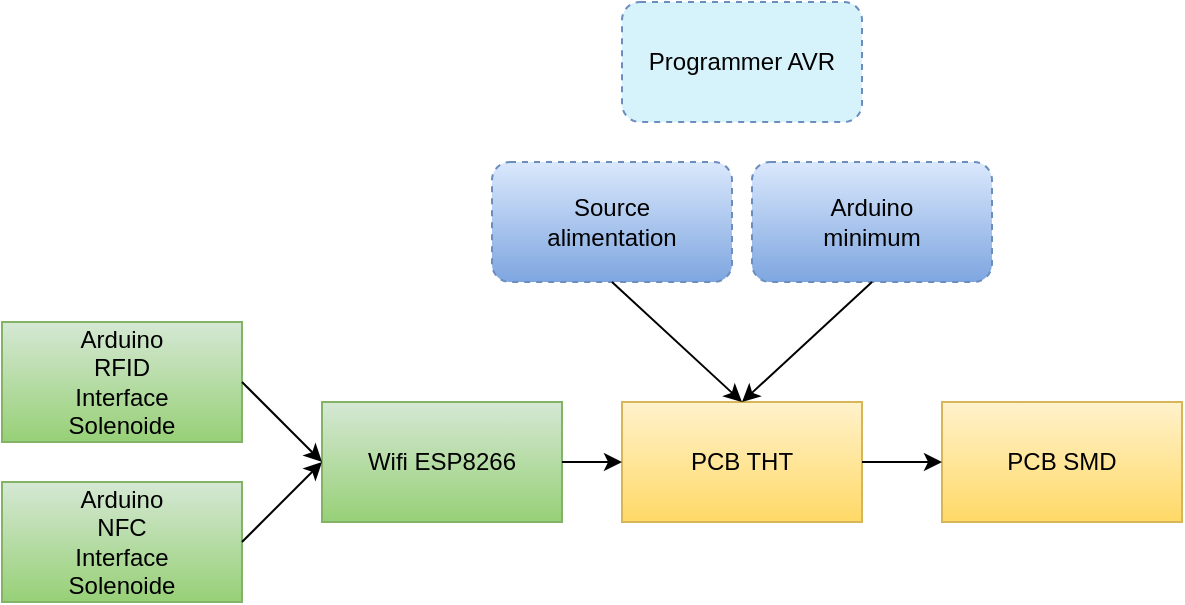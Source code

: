 <mxfile version="20.3.0" type="device"><diagram id="DiuugXsbPhbAX5d3d87W" name="Page-1"><mxGraphModel dx="1348" dy="764" grid="1" gridSize="10" guides="1" tooltips="1" connect="1" arrows="1" fold="1" page="1" pageScale="1" pageWidth="850" pageHeight="1100" math="0" shadow="0"><root><mxCell id="0"/><mxCell id="1" parent="0"/><mxCell id="lEyFkFpY_-cWDywrAGzC-2" value="" style="group" vertex="1" connectable="0" parent="1"><mxGeometry x="130" y="180" width="590" height="300" as="geometry"/></mxCell><mxCell id="hsQIa5q9W6kEtqxiyCjf-1" value="&lt;div&gt;Source &lt;br&gt;&lt;/div&gt;&lt;div&gt;alimentation&lt;/div&gt;" style="rounded=1;whiteSpace=wrap;html=1;dashed=1;fillColor=#dae8fc;gradientColor=#7ea6e0;strokeColor=#6c8ebf;" parent="lEyFkFpY_-cWDywrAGzC-2" vertex="1"><mxGeometry x="245" y="80" width="120" height="60" as="geometry"/></mxCell><mxCell id="hsQIa5q9W6kEtqxiyCjf-2" value="&lt;div&gt;Arduino&lt;/div&gt;&lt;div&gt;minimum&lt;br&gt;&lt;/div&gt;" style="rounded=1;whiteSpace=wrap;html=1;dashed=1;fillColor=#dae8fc;gradientColor=#7ea6e0;strokeColor=#6c8ebf;" parent="lEyFkFpY_-cWDywrAGzC-2" vertex="1"><mxGeometry x="375" y="80" width="120" height="60" as="geometry"/></mxCell><mxCell id="hsQIa5q9W6kEtqxiyCjf-3" value="&lt;div&gt;Arduino&lt;/div&gt;&lt;div&gt;RFID&lt;/div&gt;&lt;div&gt;Interface&lt;/div&gt;&lt;div&gt;Solenoide&lt;br&gt;&lt;/div&gt;" style="rounded=0;whiteSpace=wrap;html=1;fillColor=#d5e8d4;gradientColor=#97d077;strokeColor=#82b366;" parent="lEyFkFpY_-cWDywrAGzC-2" vertex="1"><mxGeometry y="160" width="120" height="60" as="geometry"/></mxCell><mxCell id="hsQIa5q9W6kEtqxiyCjf-4" value="Wifi ESP8266" style="rounded=0;whiteSpace=wrap;html=1;fillColor=#d5e8d4;gradientColor=#97d077;strokeColor=#82b366;" parent="lEyFkFpY_-cWDywrAGzC-2" vertex="1"><mxGeometry x="160" y="200" width="120" height="60" as="geometry"/></mxCell><mxCell id="hsQIa5q9W6kEtqxiyCjf-5" value="PCB THT" style="rounded=0;whiteSpace=wrap;html=1;fillColor=#fff2cc;gradientColor=#ffd966;strokeColor=#d6b656;" parent="lEyFkFpY_-cWDywrAGzC-2" vertex="1"><mxGeometry x="310" y="200" width="120" height="60" as="geometry"/></mxCell><mxCell id="hsQIa5q9W6kEtqxiyCjf-6" value="PCB SMD" style="rounded=0;whiteSpace=wrap;html=1;fillColor=#fff2cc;gradientColor=#ffd966;strokeColor=#d6b656;" parent="lEyFkFpY_-cWDywrAGzC-2" vertex="1"><mxGeometry x="470" y="200" width="120" height="60" as="geometry"/></mxCell><mxCell id="hsQIa5q9W6kEtqxiyCjf-7" value="&lt;div&gt;Arduino&lt;/div&gt;&lt;div&gt;NFC&lt;br&gt;&lt;/div&gt;&lt;div&gt;Interface&lt;/div&gt;&lt;div&gt;Solenoide&lt;br&gt;&lt;/div&gt;" style="rounded=0;whiteSpace=wrap;html=1;fillColor=#d5e8d4;gradientColor=#97d077;strokeColor=#82b366;" parent="lEyFkFpY_-cWDywrAGzC-2" vertex="1"><mxGeometry y="240" width="120" height="60" as="geometry"/></mxCell><mxCell id="hsQIa5q9W6kEtqxiyCjf-8" value="" style="endArrow=classic;html=1;rounded=0;exitX=1;exitY=0.5;exitDx=0;exitDy=0;entryX=0;entryY=0.5;entryDx=0;entryDy=0;" parent="lEyFkFpY_-cWDywrAGzC-2" source="hsQIa5q9W6kEtqxiyCjf-3" target="hsQIa5q9W6kEtqxiyCjf-4" edge="1"><mxGeometry width="50" height="50" relative="1" as="geometry"><mxPoint x="210" y="220" as="sourcePoint"/><mxPoint x="150" y="190" as="targetPoint"/></mxGeometry></mxCell><mxCell id="hsQIa5q9W6kEtqxiyCjf-9" value="" style="endArrow=classic;html=1;rounded=0;exitX=1;exitY=0.5;exitDx=0;exitDy=0;entryX=0;entryY=0.5;entryDx=0;entryDy=0;" parent="lEyFkFpY_-cWDywrAGzC-2" source="hsQIa5q9W6kEtqxiyCjf-7" target="hsQIa5q9W6kEtqxiyCjf-4" edge="1"><mxGeometry width="50" height="50" relative="1" as="geometry"><mxPoint x="130" y="190" as="sourcePoint"/><mxPoint x="170" y="210" as="targetPoint"/></mxGeometry></mxCell><mxCell id="hsQIa5q9W6kEtqxiyCjf-11" value="" style="endArrow=classic;html=1;rounded=0;exitX=1;exitY=0.5;exitDx=0;exitDy=0;entryX=0;entryY=0.5;entryDx=0;entryDy=0;" parent="lEyFkFpY_-cWDywrAGzC-2" source="hsQIa5q9W6kEtqxiyCjf-4" target="hsQIa5q9W6kEtqxiyCjf-5" edge="1"><mxGeometry width="50" height="50" relative="1" as="geometry"><mxPoint x="130" y="260" as="sourcePoint"/><mxPoint x="170" y="240" as="targetPoint"/></mxGeometry></mxCell><mxCell id="hsQIa5q9W6kEtqxiyCjf-12" value="" style="endArrow=classic;html=1;rounded=0;exitX=1;exitY=0.5;exitDx=0;exitDy=0;entryX=0;entryY=0.5;entryDx=0;entryDy=0;" parent="lEyFkFpY_-cWDywrAGzC-2" source="hsQIa5q9W6kEtqxiyCjf-5" target="hsQIa5q9W6kEtqxiyCjf-6" edge="1"><mxGeometry width="50" height="50" relative="1" as="geometry"><mxPoint x="290" y="240" as="sourcePoint"/><mxPoint x="320" y="240" as="targetPoint"/></mxGeometry></mxCell><mxCell id="hsQIa5q9W6kEtqxiyCjf-13" value="" style="endArrow=classic;html=1;rounded=0;entryX=0.5;entryY=0;entryDx=0;entryDy=0;exitX=0.5;exitY=1;exitDx=0;exitDy=0;" parent="lEyFkFpY_-cWDywrAGzC-2" source="hsQIa5q9W6kEtqxiyCjf-1" target="hsQIa5q9W6kEtqxiyCjf-5" edge="1"><mxGeometry width="50" height="50" relative="1" as="geometry"><mxPoint x="210" y="220" as="sourcePoint"/><mxPoint x="260" y="170" as="targetPoint"/></mxGeometry></mxCell><mxCell id="hsQIa5q9W6kEtqxiyCjf-14" value="" style="endArrow=classic;html=1;rounded=0;entryX=0.5;entryY=0;entryDx=0;entryDy=0;exitX=0.5;exitY=1;exitDx=0;exitDy=0;" parent="lEyFkFpY_-cWDywrAGzC-2" source="hsQIa5q9W6kEtqxiyCjf-2" target="hsQIa5q9W6kEtqxiyCjf-5" edge="1"><mxGeometry width="50" height="50" relative="1" as="geometry"><mxPoint x="315" y="150" as="sourcePoint"/><mxPoint x="380" y="210" as="targetPoint"/></mxGeometry></mxCell><mxCell id="lEyFkFpY_-cWDywrAGzC-1" value="Programmer AVR" style="rounded=1;whiteSpace=wrap;html=1;dashed=1;fillColor=#D6F3FC;strokeColor=#6c8ebf;" vertex="1" parent="lEyFkFpY_-cWDywrAGzC-2"><mxGeometry x="310" width="120" height="60" as="geometry"/></mxCell></root></mxGraphModel></diagram></mxfile>